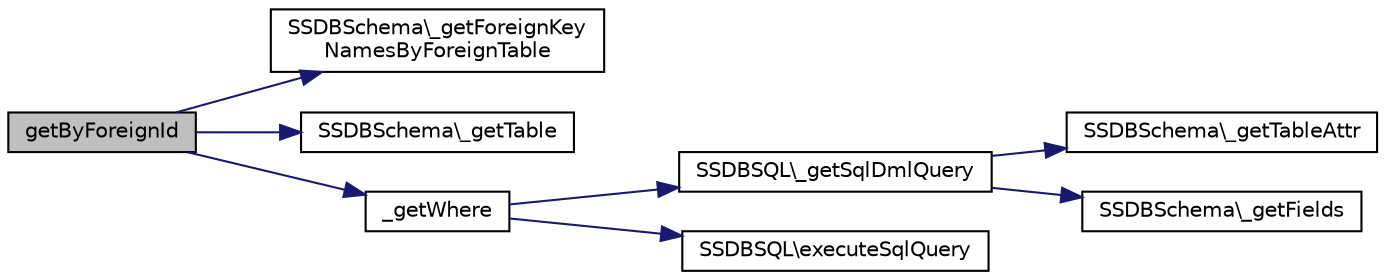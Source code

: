 digraph "getByForeignId"
{
  edge [fontname="Helvetica",fontsize="10",labelfontname="Helvetica",labelfontsize="10"];
  node [fontname="Helvetica",fontsize="10",shape=record];
  rankdir="LR";
  Node1 [label="getByForeignId",height=0.2,width=0.4,color="black", fillcolor="grey75", style="filled", fontcolor="black"];
  Node1 -> Node2 [color="midnightblue",fontsize="10",style="solid",fontname="Helvetica"];
  Node2 [label="SSDBSchema\\_getForeignKey\lNamesByForeignTable",height=0.2,width=0.4,color="black", fillcolor="white", style="filled",URL="$class_s_s_d_b_schema.html#af786c5bd61e60c8c1edc333be1ec6bee"];
  Node1 -> Node3 [color="midnightblue",fontsize="10",style="solid",fontname="Helvetica"];
  Node3 [label="SSDBSchema\\_getTable",height=0.2,width=0.4,color="black", fillcolor="white", style="filled",URL="$class_s_s_d_b_schema.html#a80e5da3cf00787232ca303bf2931ba81"];
  Node1 -> Node4 [color="midnightblue",fontsize="10",style="solid",fontname="Helvetica"];
  Node4 [label="_getWhere",height=0.2,width=0.4,color="black", fillcolor="white", style="filled",URL="$class_s_s_model.html#a35c6e2a29ed76d4c79418c0a3e1ca3f5",tooltip="Datensätze aus der DB holen. "];
  Node4 -> Node5 [color="midnightblue",fontsize="10",style="solid",fontname="Helvetica"];
  Node5 [label="SSDBSQL\\_getSqlDmlQuery",height=0.2,width=0.4,color="black", fillcolor="white", style="filled",URL="$class_s_s_d_b_s_q_l.html#a9d13fcbb2215767813960ef3a39c133e",tooltip="SQL Select Query generieren. "];
  Node5 -> Node6 [color="midnightblue",fontsize="10",style="solid",fontname="Helvetica"];
  Node6 [label="SSDBSchema\\_getTableAttr",height=0.2,width=0.4,color="black", fillcolor="white", style="filled",URL="$class_s_s_d_b_schema.html#af64920244671f28b491228b5113809db"];
  Node5 -> Node7 [color="midnightblue",fontsize="10",style="solid",fontname="Helvetica"];
  Node7 [label="SSDBSchema\\_getFields",height=0.2,width=0.4,color="black", fillcolor="white", style="filled",URL="$class_s_s_d_b_schema.html#a5009b71c2090dc1b0c5d2b84f8083bf6"];
  Node4 -> Node8 [color="midnightblue",fontsize="10",style="solid",fontname="Helvetica"];
  Node8 [label="SSDBSQL\\executeSqlQuery",height=0.2,width=0.4,color="black", fillcolor="white", style="filled",URL="$class_s_s_d_b_s_q_l.html#a8b0b5ed5092c7864860fc358ecc7b822",tooltip="SQL Query ausführen. "];
}
